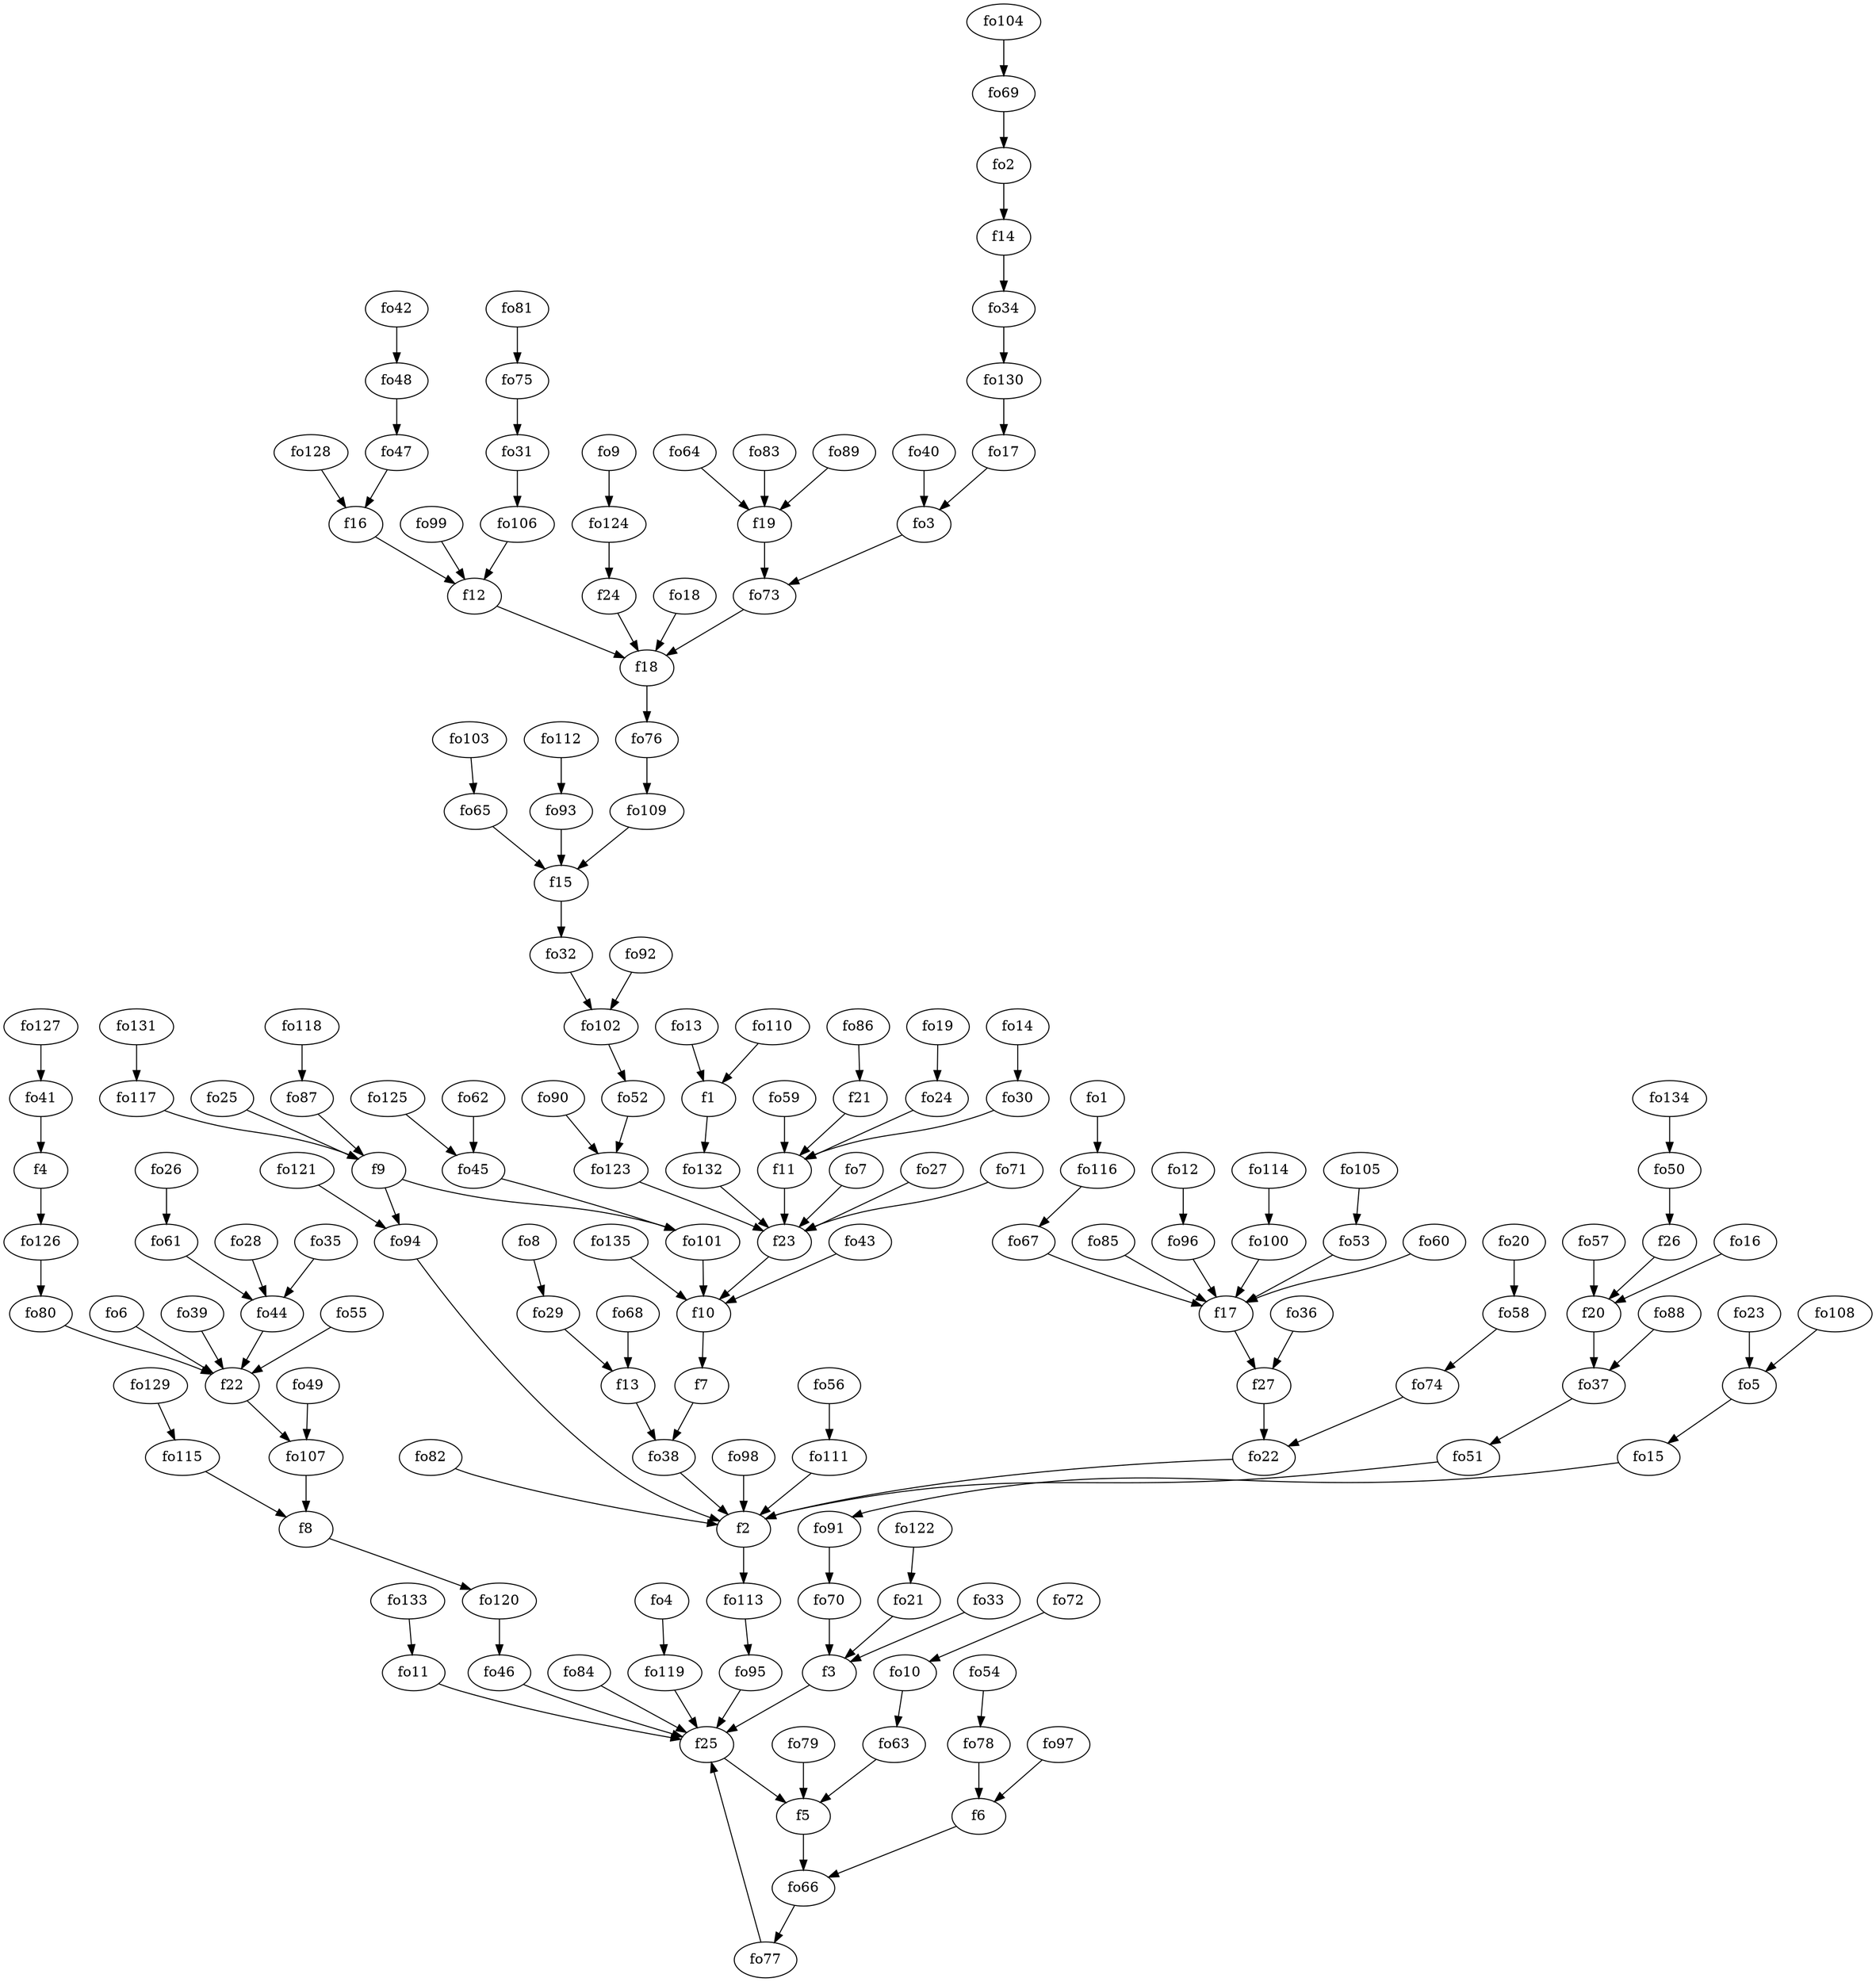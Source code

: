 strict digraph  {
f1;
f2;
f3;
f4;
f5;
f6;
f7;
f8;
f9;
f10;
f11;
f12;
f13;
f14;
f15;
f16;
f17;
f18;
f19;
f20;
f21;
f22;
f23;
f24;
f25;
f26;
f27;
fo1;
fo2;
fo3;
fo4;
fo5;
fo6;
fo7;
fo8;
fo9;
fo10;
fo11;
fo12;
fo13;
fo14;
fo15;
fo16;
fo17;
fo18;
fo19;
fo20;
fo21;
fo22;
fo23;
fo24;
fo25;
fo26;
fo27;
fo28;
fo29;
fo30;
fo31;
fo32;
fo33;
fo34;
fo35;
fo36;
fo37;
fo38;
fo39;
fo40;
fo41;
fo42;
fo43;
fo44;
fo45;
fo46;
fo47;
fo48;
fo49;
fo50;
fo51;
fo52;
fo53;
fo54;
fo55;
fo56;
fo57;
fo58;
fo59;
fo60;
fo61;
fo62;
fo63;
fo64;
fo65;
fo66;
fo67;
fo68;
fo69;
fo70;
fo71;
fo72;
fo73;
fo74;
fo75;
fo76;
fo77;
fo78;
fo79;
fo80;
fo81;
fo82;
fo83;
fo84;
fo85;
fo86;
fo87;
fo88;
fo89;
fo90;
fo91;
fo92;
fo93;
fo94;
fo95;
fo96;
fo97;
fo98;
fo99;
fo100;
fo101;
fo102;
fo103;
fo104;
fo105;
fo106;
fo107;
fo108;
fo109;
fo110;
fo111;
fo112;
fo113;
fo114;
fo115;
fo116;
fo117;
fo118;
fo119;
fo120;
fo121;
fo122;
fo123;
fo124;
fo125;
fo126;
fo127;
fo128;
fo129;
fo130;
fo131;
fo132;
fo133;
fo134;
fo135;
f1 -> fo132  [weight=2];
f2 -> fo113  [weight=2];
f3 -> f25  [weight=2];
f4 -> fo126  [weight=2];
f5 -> fo66  [weight=2];
f6 -> fo66  [weight=2];
f7 -> fo38  [weight=2];
f8 -> fo120  [weight=2];
f9 -> fo94  [weight=2];
f9 -> fo101  [weight=2];
f10 -> f7  [weight=2];
f11 -> f23  [weight=2];
f12 -> f18  [weight=2];
f13 -> fo38  [weight=2];
f14 -> fo34  [weight=2];
f15 -> fo32  [weight=2];
f16 -> f12  [weight=2];
f17 -> f27  [weight=2];
f18 -> fo76  [weight=2];
f19 -> fo73  [weight=2];
f20 -> fo37  [weight=2];
f21 -> f11  [weight=2];
f22 -> fo107  [weight=2];
f23 -> f10  [weight=2];
f24 -> f18  [weight=2];
f25 -> f5  [weight=2];
f26 -> f20  [weight=2];
f27 -> fo22  [weight=2];
fo1 -> fo116  [weight=2];
fo2 -> f14  [weight=2];
fo3 -> fo73  [weight=2];
fo4 -> fo119  [weight=2];
fo5 -> fo15  [weight=2];
fo6 -> f22  [weight=2];
fo7 -> f23  [weight=2];
fo8 -> fo29  [weight=2];
fo9 -> fo124  [weight=2];
fo10 -> fo63  [weight=2];
fo11 -> f25  [weight=2];
fo12 -> fo96  [weight=2];
fo13 -> f1  [weight=2];
fo14 -> fo30  [weight=2];
fo15 -> fo91  [weight=2];
fo16 -> f20  [weight=2];
fo17 -> fo3  [weight=2];
fo18 -> f18  [weight=2];
fo19 -> fo24  [weight=2];
fo20 -> fo58  [weight=2];
fo21 -> f3  [weight=2];
fo22 -> f2  [weight=2];
fo23 -> fo5  [weight=2];
fo24 -> f11  [weight=2];
fo25 -> f9  [weight=2];
fo26 -> fo61  [weight=2];
fo27 -> f23  [weight=2];
fo28 -> fo44  [weight=2];
fo29 -> f13  [weight=2];
fo30 -> f11  [weight=2];
fo31 -> fo106  [weight=2];
fo32 -> fo102  [weight=2];
fo33 -> f3  [weight=2];
fo34 -> fo130  [weight=2];
fo35 -> fo44  [weight=2];
fo36 -> f27  [weight=2];
fo37 -> fo51  [weight=2];
fo38 -> f2  [weight=2];
fo39 -> f22  [weight=2];
fo40 -> fo3  [weight=2];
fo41 -> f4  [weight=2];
fo42 -> fo48  [weight=2];
fo43 -> f10  [weight=2];
fo44 -> f22  [weight=2];
fo45 -> fo101  [weight=2];
fo46 -> f25  [weight=2];
fo47 -> f16  [weight=2];
fo48 -> fo47  [weight=2];
fo49 -> fo107  [weight=2];
fo50 -> f26  [weight=2];
fo51 -> f2  [weight=2];
fo52 -> fo123  [weight=2];
fo53 -> f17  [weight=2];
fo54 -> fo78  [weight=2];
fo55 -> f22  [weight=2];
fo56 -> fo111  [weight=2];
fo57 -> f20  [weight=2];
fo58 -> fo74  [weight=2];
fo59 -> f11  [weight=2];
fo60 -> f17  [weight=2];
fo61 -> fo44  [weight=2];
fo62 -> fo45  [weight=2];
fo63 -> f5  [weight=2];
fo64 -> f19  [weight=2];
fo65 -> f15  [weight=2];
fo66 -> fo77  [weight=2];
fo67 -> f17  [weight=2];
fo68 -> f13  [weight=2];
fo69 -> fo2  [weight=2];
fo70 -> f3  [weight=2];
fo71 -> f23  [weight=2];
fo72 -> fo10  [weight=2];
fo73 -> f18  [weight=2];
fo74 -> fo22  [weight=2];
fo75 -> fo31  [weight=2];
fo76 -> fo109  [weight=2];
fo77 -> f25  [weight=2];
fo78 -> f6  [weight=2];
fo79 -> f5  [weight=2];
fo80 -> f22  [weight=2];
fo81 -> fo75  [weight=2];
fo82 -> f2  [weight=2];
fo83 -> f19  [weight=2];
fo84 -> f25  [weight=2];
fo85 -> f17  [weight=2];
fo86 -> f21  [weight=2];
fo87 -> f9  [weight=2];
fo88 -> fo37  [weight=2];
fo89 -> f19  [weight=2];
fo90 -> fo123  [weight=2];
fo91 -> fo70  [weight=2];
fo92 -> fo102  [weight=2];
fo93 -> f15  [weight=2];
fo94 -> f2  [weight=2];
fo95 -> f25  [weight=2];
fo96 -> f17  [weight=2];
fo97 -> f6  [weight=2];
fo98 -> f2  [weight=2];
fo99 -> f12  [weight=2];
fo100 -> f17  [weight=2];
fo101 -> f10  [weight=2];
fo102 -> fo52  [weight=2];
fo103 -> fo65  [weight=2];
fo104 -> fo69  [weight=2];
fo105 -> fo53  [weight=2];
fo106 -> f12  [weight=2];
fo107 -> f8  [weight=2];
fo108 -> fo5  [weight=2];
fo109 -> f15  [weight=2];
fo110 -> f1  [weight=2];
fo111 -> f2  [weight=2];
fo112 -> fo93  [weight=2];
fo113 -> fo95  [weight=2];
fo114 -> fo100  [weight=2];
fo115 -> f8  [weight=2];
fo116 -> fo67  [weight=2];
fo117 -> f9  [weight=2];
fo118 -> fo87  [weight=2];
fo119 -> f25  [weight=2];
fo120 -> fo46  [weight=2];
fo121 -> fo94  [weight=2];
fo122 -> fo21  [weight=2];
fo123 -> f23  [weight=2];
fo124 -> f24  [weight=2];
fo125 -> fo45  [weight=2];
fo126 -> fo80  [weight=2];
fo127 -> fo41  [weight=2];
fo128 -> f16  [weight=2];
fo129 -> fo115  [weight=2];
fo130 -> fo17  [weight=2];
fo131 -> fo117  [weight=2];
fo132 -> f23  [weight=2];
fo133 -> fo11  [weight=2];
fo134 -> fo50  [weight=2];
fo135 -> f10  [weight=2];
}
